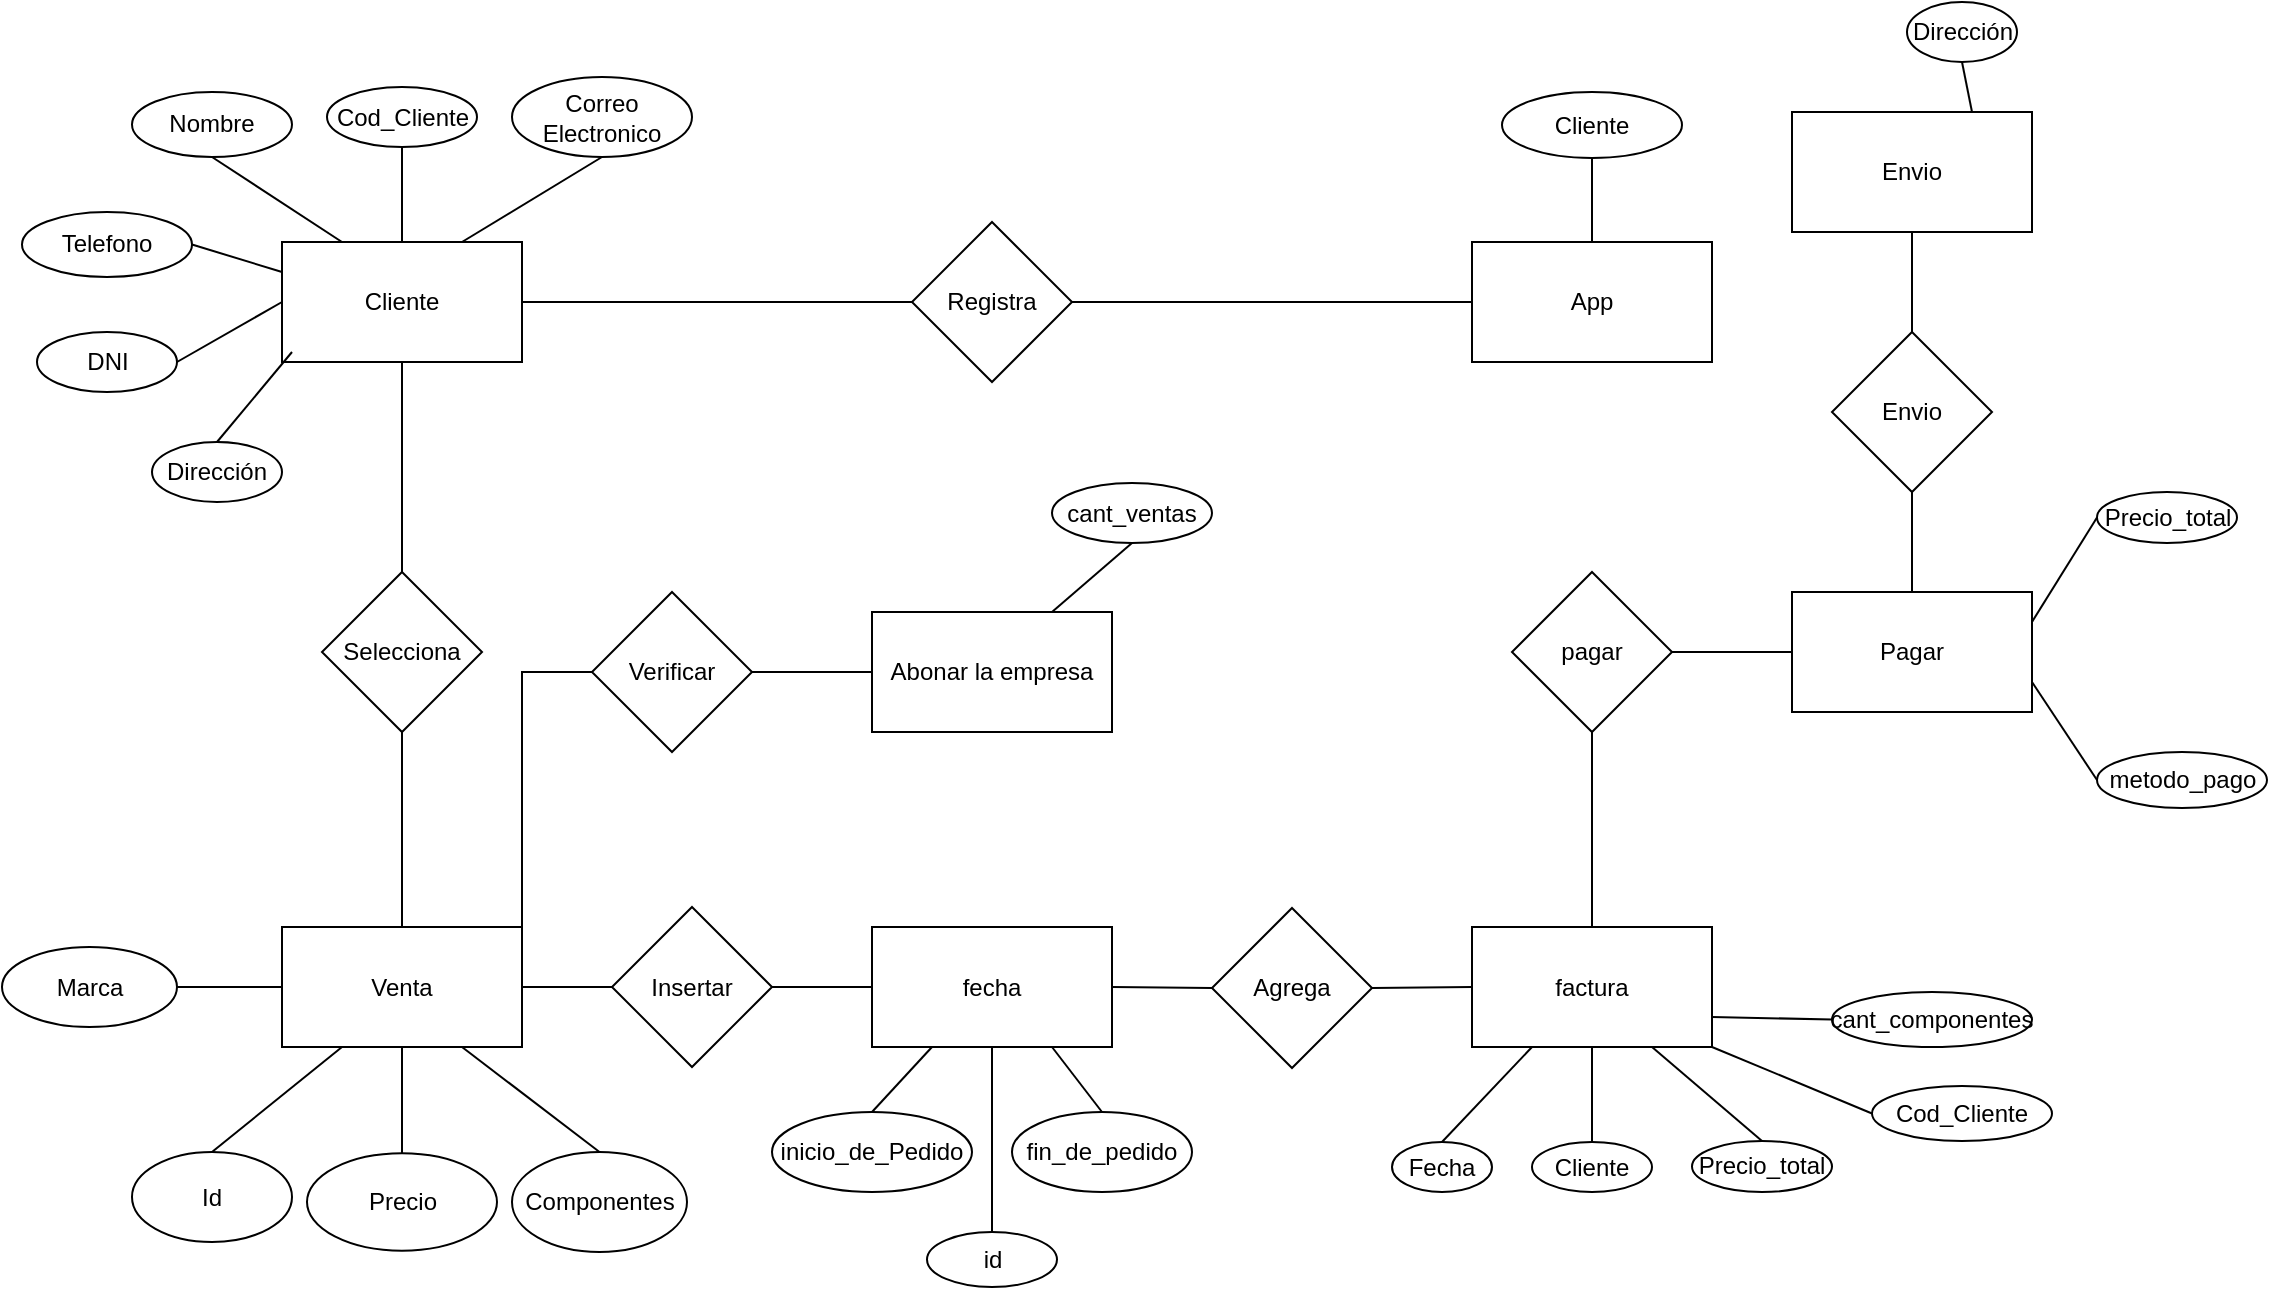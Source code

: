 <mxfile version="20.5.3" type="device"><diagram id="40Laphq1Q8v4M2s2_-Q_" name="Página-1"><mxGraphModel dx="1422" dy="794" grid="1" gridSize="10" guides="1" tooltips="1" connect="1" arrows="1" fold="1" page="1" pageScale="1" pageWidth="827" pageHeight="1169" math="0" shadow="0"><root><mxCell id="0"/><mxCell id="1" parent="0"/><mxCell id="z_alnuiq1SLQWepQiRAl-1" value="Cliente" style="rounded=0;whiteSpace=wrap;html=1;" parent="1" vertex="1"><mxGeometry x="400" y="383" width="120" height="60" as="geometry"/></mxCell><mxCell id="z_alnuiq1SLQWepQiRAl-3" value="Registra" style="rhombus;whiteSpace=wrap;html=1;" parent="1" vertex="1"><mxGeometry x="715" y="373" width="80" height="80" as="geometry"/></mxCell><mxCell id="z_alnuiq1SLQWepQiRAl-4" value="Venta" style="rounded=0;whiteSpace=wrap;html=1;" parent="1" vertex="1"><mxGeometry x="400" y="725.5" width="120" height="60" as="geometry"/></mxCell><mxCell id="z_alnuiq1SLQWepQiRAl-5" value="factura" style="rounded=0;whiteSpace=wrap;html=1;" parent="1" vertex="1"><mxGeometry x="995" y="725.5" width="120" height="60" as="geometry"/></mxCell><mxCell id="z_alnuiq1SLQWepQiRAl-6" value="Abonar la empresa" style="rounded=0;whiteSpace=wrap;html=1;" parent="1" vertex="1"><mxGeometry x="695" y="568" width="120" height="60" as="geometry"/></mxCell><mxCell id="z_alnuiq1SLQWepQiRAl-7" value="Pagar" style="rounded=0;whiteSpace=wrap;html=1;" parent="1" vertex="1"><mxGeometry x="1155" y="558" width="120" height="60" as="geometry"/></mxCell><mxCell id="z_alnuiq1SLQWepQiRAl-8" value="fecha" style="rounded=0;whiteSpace=wrap;html=1;" parent="1" vertex="1"><mxGeometry x="695" y="725.5" width="120" height="60" as="geometry"/></mxCell><mxCell id="z_alnuiq1SLQWepQiRAl-9" value="Nombre" style="ellipse;whiteSpace=wrap;html=1;" parent="1" vertex="1"><mxGeometry x="325" y="308" width="80" height="32.5" as="geometry"/></mxCell><mxCell id="z_alnuiq1SLQWepQiRAl-11" value="DNI" style="ellipse;whiteSpace=wrap;html=1;" parent="1" vertex="1"><mxGeometry x="277.5" y="428" width="70" height="30" as="geometry"/></mxCell><mxCell id="z_alnuiq1SLQWepQiRAl-12" value="Cod_Cliente" style="ellipse;whiteSpace=wrap;html=1;" parent="1" vertex="1"><mxGeometry x="422.5" y="305.5" width="75" height="30" as="geometry"/></mxCell><mxCell id="z_alnuiq1SLQWepQiRAl-13" value="Telefono" style="ellipse;whiteSpace=wrap;html=1;" parent="1" vertex="1"><mxGeometry x="270" y="368" width="85" height="32.5" as="geometry"/></mxCell><mxCell id="z_alnuiq1SLQWepQiRAl-14" value="Correo Electronico" style="ellipse;whiteSpace=wrap;html=1;" parent="1" vertex="1"><mxGeometry x="515" y="300.5" width="90" height="40" as="geometry"/></mxCell><mxCell id="z_alnuiq1SLQWepQiRAl-15" value="inicio_de_Pedido" style="ellipse;whiteSpace=wrap;html=1;" parent="1" vertex="1"><mxGeometry x="645" y="818" width="100" height="40" as="geometry"/></mxCell><mxCell id="z_alnuiq1SLQWepQiRAl-16" value="fin_de_pedido" style="ellipse;whiteSpace=wrap;html=1;" parent="1" vertex="1"><mxGeometry x="765" y="818" width="90" height="40" as="geometry"/></mxCell><mxCell id="z_alnuiq1SLQWepQiRAl-17" value="id" style="ellipse;whiteSpace=wrap;html=1;" parent="1" vertex="1"><mxGeometry x="722.5" y="878" width="65" height="27.5" as="geometry"/></mxCell><mxCell id="z_alnuiq1SLQWepQiRAl-18" value="cant_componentes" style="ellipse;whiteSpace=wrap;html=1;" parent="1" vertex="1"><mxGeometry x="1175" y="758" width="100" height="27.5" as="geometry"/></mxCell><mxCell id="z_alnuiq1SLQWepQiRAl-19" value="metodo_pago" style="ellipse;whiteSpace=wrap;html=1;" parent="1" vertex="1"><mxGeometry x="1307.5" y="638" width="85" height="28" as="geometry"/></mxCell><mxCell id="z_alnuiq1SLQWepQiRAl-20" value="Precio" style="ellipse;whiteSpace=wrap;html=1;" parent="1" vertex="1"><mxGeometry x="412.5" y="838.62" width="95" height="48.75" as="geometry"/></mxCell><mxCell id="z_alnuiq1SLQWepQiRAl-21" value="Componentes" style="ellipse;whiteSpace=wrap;html=1;" parent="1" vertex="1"><mxGeometry x="515" y="838" width="87.5" height="50" as="geometry"/></mxCell><mxCell id="z_alnuiq1SLQWepQiRAl-22" value="Marca" style="ellipse;whiteSpace=wrap;html=1;" parent="1" vertex="1"><mxGeometry x="260" y="735.5" width="87.5" height="40" as="geometry"/></mxCell><mxCell id="z_alnuiq1SLQWepQiRAl-23" value="Id" style="ellipse;whiteSpace=wrap;html=1;" parent="1" vertex="1"><mxGeometry x="325" y="838" width="80" height="45" as="geometry"/></mxCell><mxCell id="z_alnuiq1SLQWepQiRAl-25" value="Cod_Cliente" style="ellipse;whiteSpace=wrap;html=1;" parent="1" vertex="1"><mxGeometry x="1195" y="805" width="90" height="27.5" as="geometry"/></mxCell><mxCell id="z_alnuiq1SLQWepQiRAl-26" value="Cliente" style="ellipse;whiteSpace=wrap;html=1;" parent="1" vertex="1"><mxGeometry x="1025" y="833" width="60" height="25" as="geometry"/></mxCell><mxCell id="z_alnuiq1SLQWepQiRAl-28" value="Fecha" style="ellipse;whiteSpace=wrap;html=1;" parent="1" vertex="1"><mxGeometry x="955" y="833" width="50" height="25" as="geometry"/></mxCell><mxCell id="z_alnuiq1SLQWepQiRAl-29" value="cant_ventas" style="ellipse;whiteSpace=wrap;html=1;" parent="1" vertex="1"><mxGeometry x="785" y="503.5" width="80" height="30" as="geometry"/></mxCell><mxCell id="93gujl-Mg-e1fMnzAdJY-2" value="" style="endArrow=none;html=1;rounded=0;entryX=0.5;entryY=1;entryDx=0;entryDy=0;exitX=0.25;exitY=0;exitDx=0;exitDy=0;" edge="1" parent="1" source="z_alnuiq1SLQWepQiRAl-1" target="z_alnuiq1SLQWepQiRAl-9"><mxGeometry width="50" height="50" relative="1" as="geometry"><mxPoint x="535" y="378" as="sourcePoint"/><mxPoint x="585" y="328" as="targetPoint"/></mxGeometry></mxCell><mxCell id="93gujl-Mg-e1fMnzAdJY-4" value="" style="endArrow=none;html=1;rounded=0;exitX=0.5;exitY=0;exitDx=0;exitDy=0;entryX=0.5;entryY=1;entryDx=0;entryDy=0;" edge="1" parent="1" source="z_alnuiq1SLQWepQiRAl-1" target="z_alnuiq1SLQWepQiRAl-12"><mxGeometry width="50" height="50" relative="1" as="geometry"><mxPoint x="575" y="398" as="sourcePoint"/><mxPoint x="625" y="348" as="targetPoint"/></mxGeometry></mxCell><mxCell id="93gujl-Mg-e1fMnzAdJY-5" value="" style="endArrow=none;html=1;rounded=0;exitX=0.75;exitY=0;exitDx=0;exitDy=0;entryX=0.5;entryY=1;entryDx=0;entryDy=0;" edge="1" parent="1" source="z_alnuiq1SLQWepQiRAl-1" target="z_alnuiq1SLQWepQiRAl-14"><mxGeometry width="50" height="50" relative="1" as="geometry"><mxPoint x="585" y="398" as="sourcePoint"/><mxPoint x="635" y="348" as="targetPoint"/></mxGeometry></mxCell><mxCell id="93gujl-Mg-e1fMnzAdJY-6" value="" style="endArrow=none;html=1;rounded=0;entryX=1;entryY=0.5;entryDx=0;entryDy=0;exitX=0;exitY=0.25;exitDx=0;exitDy=0;" edge="1" parent="1" source="z_alnuiq1SLQWepQiRAl-1" target="z_alnuiq1SLQWepQiRAl-13"><mxGeometry width="50" height="50" relative="1" as="geometry"><mxPoint x="275" y="498" as="sourcePoint"/><mxPoint x="325" y="448" as="targetPoint"/></mxGeometry></mxCell><mxCell id="93gujl-Mg-e1fMnzAdJY-7" value="" style="endArrow=none;html=1;rounded=0;entryX=0;entryY=0.5;entryDx=0;entryDy=0;exitX=1;exitY=0.5;exitDx=0;exitDy=0;" edge="1" parent="1" source="z_alnuiq1SLQWepQiRAl-11" target="z_alnuiq1SLQWepQiRAl-1"><mxGeometry width="50" height="50" relative="1" as="geometry"><mxPoint x="165" y="538" as="sourcePoint"/><mxPoint x="215" y="488" as="targetPoint"/></mxGeometry></mxCell><mxCell id="93gujl-Mg-e1fMnzAdJY-8" value="" style="endArrow=none;html=1;rounded=0;entryX=1;entryY=0.5;entryDx=0;entryDy=0;exitX=0;exitY=0.5;exitDx=0;exitDy=0;" edge="1" parent="1" source="z_alnuiq1SLQWepQiRAl-3" target="z_alnuiq1SLQWepQiRAl-1"><mxGeometry width="50" height="50" relative="1" as="geometry"><mxPoint x="585" y="468" as="sourcePoint"/><mxPoint x="635" y="418" as="targetPoint"/></mxGeometry></mxCell><mxCell id="93gujl-Mg-e1fMnzAdJY-10" value="App" style="rounded=0;whiteSpace=wrap;html=1;" vertex="1" parent="1"><mxGeometry x="995" y="383" width="120" height="60" as="geometry"/></mxCell><mxCell id="93gujl-Mg-e1fMnzAdJY-11" value="Cliente" style="ellipse;whiteSpace=wrap;html=1;" vertex="1" parent="1"><mxGeometry x="1010" y="308" width="90" height="33" as="geometry"/></mxCell><mxCell id="93gujl-Mg-e1fMnzAdJY-12" value="" style="endArrow=none;html=1;rounded=0;exitX=0.5;exitY=0;exitDx=0;exitDy=0;entryX=0.5;entryY=1;entryDx=0;entryDy=0;" edge="1" parent="1" source="93gujl-Mg-e1fMnzAdJY-10" target="93gujl-Mg-e1fMnzAdJY-11"><mxGeometry width="50" height="50" relative="1" as="geometry"><mxPoint x="955" y="348" as="sourcePoint"/><mxPoint x="1005" y="298" as="targetPoint"/></mxGeometry></mxCell><mxCell id="93gujl-Mg-e1fMnzAdJY-13" value="" style="endArrow=none;html=1;rounded=0;entryX=0;entryY=0.5;entryDx=0;entryDy=0;exitX=1;exitY=0.5;exitDx=0;exitDy=0;" edge="1" parent="1" source="z_alnuiq1SLQWepQiRAl-3" target="93gujl-Mg-e1fMnzAdJY-10"><mxGeometry width="50" height="50" relative="1" as="geometry"><mxPoint x="885" y="488" as="sourcePoint"/><mxPoint x="935" y="438" as="targetPoint"/></mxGeometry></mxCell><mxCell id="93gujl-Mg-e1fMnzAdJY-15" value="Selecciona" style="rhombus;whiteSpace=wrap;html=1;" vertex="1" parent="1"><mxGeometry x="420" y="548" width="80" height="80" as="geometry"/></mxCell><mxCell id="93gujl-Mg-e1fMnzAdJY-16" value="" style="endArrow=none;html=1;rounded=0;entryX=0.5;entryY=1;entryDx=0;entryDy=0;exitX=0.5;exitY=0;exitDx=0;exitDy=0;" edge="1" parent="1" source="z_alnuiq1SLQWepQiRAl-4" target="93gujl-Mg-e1fMnzAdJY-15"><mxGeometry width="50" height="50" relative="1" as="geometry"><mxPoint x="415" y="728" as="sourcePoint"/><mxPoint x="465" y="678" as="targetPoint"/></mxGeometry></mxCell><mxCell id="93gujl-Mg-e1fMnzAdJY-17" value="" style="endArrow=none;html=1;rounded=0;entryX=0.5;entryY=1;entryDx=0;entryDy=0;exitX=0.5;exitY=0;exitDx=0;exitDy=0;" edge="1" parent="1" source="93gujl-Mg-e1fMnzAdJY-15" target="z_alnuiq1SLQWepQiRAl-1"><mxGeometry width="50" height="50" relative="1" as="geometry"><mxPoint x="335" y="548" as="sourcePoint"/><mxPoint x="385" y="498" as="targetPoint"/></mxGeometry></mxCell><mxCell id="93gujl-Mg-e1fMnzAdJY-18" value="" style="endArrow=none;html=1;rounded=0;entryX=0.75;entryY=1;entryDx=0;entryDy=0;exitX=0.5;exitY=0;exitDx=0;exitDy=0;" edge="1" parent="1" source="z_alnuiq1SLQWepQiRAl-21" target="z_alnuiq1SLQWepQiRAl-4"><mxGeometry width="50" height="50" relative="1" as="geometry"><mxPoint x="555" y="808" as="sourcePoint"/><mxPoint x="605" y="758" as="targetPoint"/></mxGeometry></mxCell><mxCell id="93gujl-Mg-e1fMnzAdJY-19" value="" style="endArrow=none;html=1;rounded=0;entryX=0.5;entryY=1;entryDx=0;entryDy=0;exitX=0.5;exitY=0;exitDx=0;exitDy=0;" edge="1" parent="1" source="z_alnuiq1SLQWepQiRAl-20" target="z_alnuiq1SLQWepQiRAl-4"><mxGeometry width="50" height="50" relative="1" as="geometry"><mxPoint x="395" y="858" as="sourcePoint"/><mxPoint x="445" y="808" as="targetPoint"/></mxGeometry></mxCell><mxCell id="93gujl-Mg-e1fMnzAdJY-20" value="" style="endArrow=none;html=1;rounded=0;exitX=0.5;exitY=0;exitDx=0;exitDy=0;entryX=0.25;entryY=1;entryDx=0;entryDy=0;" edge="1" parent="1" source="z_alnuiq1SLQWepQiRAl-23" target="z_alnuiq1SLQWepQiRAl-4"><mxGeometry width="50" height="50" relative="1" as="geometry"><mxPoint x="345" y="818" as="sourcePoint"/><mxPoint x="395" y="768" as="targetPoint"/></mxGeometry></mxCell><mxCell id="93gujl-Mg-e1fMnzAdJY-21" value="" style="endArrow=none;html=1;rounded=0;entryX=0;entryY=0.5;entryDx=0;entryDy=0;exitX=1;exitY=0.5;exitDx=0;exitDy=0;" edge="1" parent="1" source="z_alnuiq1SLQWepQiRAl-22" target="z_alnuiq1SLQWepQiRAl-4"><mxGeometry width="50" height="50" relative="1" as="geometry"><mxPoint x="355" y="798" as="sourcePoint"/><mxPoint x="405" y="748" as="targetPoint"/></mxGeometry></mxCell><mxCell id="93gujl-Mg-e1fMnzAdJY-22" value="Insertar" style="rhombus;whiteSpace=wrap;html=1;" vertex="1" parent="1"><mxGeometry x="565" y="715.5" width="80" height="80" as="geometry"/></mxCell><mxCell id="93gujl-Mg-e1fMnzAdJY-23" value="" style="endArrow=none;html=1;rounded=0;exitX=1;exitY=0.5;exitDx=0;exitDy=0;entryX=0;entryY=0.5;entryDx=0;entryDy=0;" edge="1" parent="1" source="z_alnuiq1SLQWepQiRAl-4" target="93gujl-Mg-e1fMnzAdJY-22"><mxGeometry width="50" height="50" relative="1" as="geometry"><mxPoint x="525" y="678" as="sourcePoint"/><mxPoint x="575" y="628" as="targetPoint"/></mxGeometry></mxCell><mxCell id="93gujl-Mg-e1fMnzAdJY-24" value="" style="endArrow=none;html=1;rounded=0;exitX=1;exitY=0.5;exitDx=0;exitDy=0;entryX=0;entryY=0.5;entryDx=0;entryDy=0;" edge="1" parent="1" source="93gujl-Mg-e1fMnzAdJY-22" target="z_alnuiq1SLQWepQiRAl-8"><mxGeometry width="50" height="50" relative="1" as="geometry"><mxPoint x="645" y="678" as="sourcePoint"/><mxPoint x="695" y="628" as="targetPoint"/></mxGeometry></mxCell><mxCell id="93gujl-Mg-e1fMnzAdJY-25" value="" style="endArrow=none;html=1;rounded=0;exitX=0.5;exitY=0;exitDx=0;exitDy=0;entryX=0.25;entryY=1;entryDx=0;entryDy=0;" edge="1" parent="1" source="z_alnuiq1SLQWepQiRAl-15" target="z_alnuiq1SLQWepQiRAl-8"><mxGeometry width="50" height="50" relative="1" as="geometry"><mxPoint x="795" y="888" as="sourcePoint"/><mxPoint x="845" y="838" as="targetPoint"/></mxGeometry></mxCell><mxCell id="93gujl-Mg-e1fMnzAdJY-26" value="" style="endArrow=none;html=1;rounded=0;entryX=0.5;entryY=1;entryDx=0;entryDy=0;exitX=0.5;exitY=0;exitDx=0;exitDy=0;" edge="1" parent="1" source="z_alnuiq1SLQWepQiRAl-17" target="z_alnuiq1SLQWepQiRAl-8"><mxGeometry width="50" height="50" relative="1" as="geometry"><mxPoint x="775" y="848" as="sourcePoint"/><mxPoint x="825" y="798" as="targetPoint"/></mxGeometry></mxCell><mxCell id="93gujl-Mg-e1fMnzAdJY-27" value="" style="endArrow=none;html=1;rounded=0;entryX=0.75;entryY=1;entryDx=0;entryDy=0;exitX=0.5;exitY=0;exitDx=0;exitDy=0;" edge="1" parent="1" source="z_alnuiq1SLQWepQiRAl-16" target="z_alnuiq1SLQWepQiRAl-8"><mxGeometry width="50" height="50" relative="1" as="geometry"><mxPoint x="825" y="998" as="sourcePoint"/><mxPoint x="875" y="948" as="targetPoint"/></mxGeometry></mxCell><mxCell id="93gujl-Mg-e1fMnzAdJY-28" value="Agrega" style="rhombus;whiteSpace=wrap;html=1;" vertex="1" parent="1"><mxGeometry x="865" y="716" width="80" height="80" as="geometry"/></mxCell><mxCell id="93gujl-Mg-e1fMnzAdJY-29" value="" style="endArrow=none;html=1;rounded=0;exitX=1;exitY=0.5;exitDx=0;exitDy=0;entryX=0;entryY=0.5;entryDx=0;entryDy=0;" edge="1" parent="1" source="z_alnuiq1SLQWepQiRAl-8" target="93gujl-Mg-e1fMnzAdJY-28"><mxGeometry width="50" height="50" relative="1" as="geometry"><mxPoint x="805" y="728" as="sourcePoint"/><mxPoint x="855" y="678" as="targetPoint"/></mxGeometry></mxCell><mxCell id="93gujl-Mg-e1fMnzAdJY-30" value="" style="endArrow=none;html=1;rounded=0;exitX=1;exitY=0.5;exitDx=0;exitDy=0;entryX=0;entryY=0.5;entryDx=0;entryDy=0;" edge="1" parent="1" source="93gujl-Mg-e1fMnzAdJY-28" target="z_alnuiq1SLQWepQiRAl-5"><mxGeometry width="50" height="50" relative="1" as="geometry"><mxPoint x="925" y="708" as="sourcePoint"/><mxPoint x="975" y="658" as="targetPoint"/></mxGeometry></mxCell><mxCell id="93gujl-Mg-e1fMnzAdJY-31" value="" style="endArrow=none;html=1;rounded=0;entryX=0.25;entryY=1;entryDx=0;entryDy=0;exitX=0.5;exitY=0;exitDx=0;exitDy=0;" edge="1" parent="1" source="z_alnuiq1SLQWepQiRAl-28" target="z_alnuiq1SLQWepQiRAl-5"><mxGeometry width="50" height="50" relative="1" as="geometry"><mxPoint x="1075" y="908" as="sourcePoint"/><mxPoint x="1125" y="858" as="targetPoint"/></mxGeometry></mxCell><mxCell id="93gujl-Mg-e1fMnzAdJY-32" value="" style="endArrow=none;html=1;rounded=0;entryX=0.5;entryY=1;entryDx=0;entryDy=0;exitX=0.5;exitY=0;exitDx=0;exitDy=0;" edge="1" parent="1" source="z_alnuiq1SLQWepQiRAl-26" target="z_alnuiq1SLQWepQiRAl-5"><mxGeometry width="50" height="50" relative="1" as="geometry"><mxPoint x="895" y="938" as="sourcePoint"/><mxPoint x="945" y="888" as="targetPoint"/></mxGeometry></mxCell><mxCell id="93gujl-Mg-e1fMnzAdJY-33" value="Precio_total" style="ellipse;whiteSpace=wrap;html=1;" vertex="1" parent="1"><mxGeometry x="1105" y="832.5" width="70" height="25.5" as="geometry"/></mxCell><mxCell id="93gujl-Mg-e1fMnzAdJY-34" value="" style="endArrow=none;html=1;rounded=0;entryX=0.75;entryY=1;entryDx=0;entryDy=0;exitX=0.5;exitY=0;exitDx=0;exitDy=0;" edge="1" parent="1" source="93gujl-Mg-e1fMnzAdJY-33" target="z_alnuiq1SLQWepQiRAl-5"><mxGeometry width="50" height="50" relative="1" as="geometry"><mxPoint x="1175" y="818" as="sourcePoint"/><mxPoint x="1225" y="768" as="targetPoint"/></mxGeometry></mxCell><mxCell id="93gujl-Mg-e1fMnzAdJY-36" value="Precio_total" style="ellipse;whiteSpace=wrap;html=1;" vertex="1" parent="1"><mxGeometry x="1307.5" y="508" width="70" height="25.5" as="geometry"/></mxCell><mxCell id="93gujl-Mg-e1fMnzAdJY-41" value="pagar" style="rhombus;whiteSpace=wrap;html=1;" vertex="1" parent="1"><mxGeometry x="1015" y="548" width="80" height="80" as="geometry"/></mxCell><mxCell id="93gujl-Mg-e1fMnzAdJY-42" value="" style="endArrow=none;html=1;rounded=0;entryX=0.5;entryY=1;entryDx=0;entryDy=0;exitX=0.5;exitY=0;exitDx=0;exitDy=0;" edge="1" parent="1" source="z_alnuiq1SLQWepQiRAl-5" target="93gujl-Mg-e1fMnzAdJY-41"><mxGeometry width="50" height="50" relative="1" as="geometry"><mxPoint x="995" y="708" as="sourcePoint"/><mxPoint x="1045" y="658" as="targetPoint"/></mxGeometry></mxCell><mxCell id="93gujl-Mg-e1fMnzAdJY-43" value="" style="endArrow=none;html=1;rounded=0;entryX=0;entryY=0.5;entryDx=0;entryDy=0;exitX=1;exitY=0.5;exitDx=0;exitDy=0;" edge="1" parent="1" source="93gujl-Mg-e1fMnzAdJY-41" target="z_alnuiq1SLQWepQiRAl-7"><mxGeometry width="50" height="50" relative="1" as="geometry"><mxPoint x="1085" y="698" as="sourcePoint"/><mxPoint x="1135" y="648" as="targetPoint"/></mxGeometry></mxCell><mxCell id="93gujl-Mg-e1fMnzAdJY-45" value="" style="endArrow=none;html=1;rounded=0;exitX=1;exitY=0.75;exitDx=0;exitDy=0;entryX=0;entryY=0.5;entryDx=0;entryDy=0;" edge="1" parent="1" source="z_alnuiq1SLQWepQiRAl-5" target="z_alnuiq1SLQWepQiRAl-18"><mxGeometry width="50" height="50" relative="1" as="geometry"><mxPoint x="1145" y="738" as="sourcePoint"/><mxPoint x="1195" y="688" as="targetPoint"/></mxGeometry></mxCell><mxCell id="93gujl-Mg-e1fMnzAdJY-46" value="" style="endArrow=none;html=1;rounded=0;entryX=1;entryY=1;entryDx=0;entryDy=0;exitX=0;exitY=0.5;exitDx=0;exitDy=0;" edge="1" parent="1" source="z_alnuiq1SLQWepQiRAl-25" target="z_alnuiq1SLQWepQiRAl-5"><mxGeometry width="50" height="50" relative="1" as="geometry"><mxPoint x="1155" y="978" as="sourcePoint"/><mxPoint x="1205" y="928" as="targetPoint"/></mxGeometry></mxCell><mxCell id="93gujl-Mg-e1fMnzAdJY-48" value="" style="endArrow=none;html=1;rounded=0;entryX=1;entryY=0.75;entryDx=0;entryDy=0;exitX=0;exitY=0.5;exitDx=0;exitDy=0;" edge="1" parent="1" source="z_alnuiq1SLQWepQiRAl-19" target="z_alnuiq1SLQWepQiRAl-7"><mxGeometry width="50" height="50" relative="1" as="geometry"><mxPoint x="1285" y="748" as="sourcePoint"/><mxPoint x="1335" y="698" as="targetPoint"/></mxGeometry></mxCell><mxCell id="93gujl-Mg-e1fMnzAdJY-49" value="" style="endArrow=none;html=1;rounded=0;exitX=1;exitY=0.25;exitDx=0;exitDy=0;entryX=0;entryY=0.5;entryDx=0;entryDy=0;" edge="1" parent="1" source="z_alnuiq1SLQWepQiRAl-7" target="93gujl-Mg-e1fMnzAdJY-36"><mxGeometry width="50" height="50" relative="1" as="geometry"><mxPoint x="1335" y="598" as="sourcePoint"/><mxPoint x="1385" y="548" as="targetPoint"/></mxGeometry></mxCell><mxCell id="93gujl-Mg-e1fMnzAdJY-50" value="" style="endArrow=none;html=1;rounded=0;entryX=0.5;entryY=1;entryDx=0;entryDy=0;exitX=0.75;exitY=0;exitDx=0;exitDy=0;" edge="1" parent="1" source="z_alnuiq1SLQWepQiRAl-6" target="z_alnuiq1SLQWepQiRAl-29"><mxGeometry width="50" height="50" relative="1" as="geometry"><mxPoint x="905" y="698" as="sourcePoint"/><mxPoint x="955" y="648" as="targetPoint"/></mxGeometry></mxCell><mxCell id="93gujl-Mg-e1fMnzAdJY-51" value="Verificar" style="rhombus;whiteSpace=wrap;html=1;" vertex="1" parent="1"><mxGeometry x="555" y="558" width="80" height="80" as="geometry"/></mxCell><mxCell id="93gujl-Mg-e1fMnzAdJY-52" value="" style="endArrow=none;html=1;rounded=0;exitX=1;exitY=0;exitDx=0;exitDy=0;entryX=0;entryY=0.5;entryDx=0;entryDy=0;" edge="1" parent="1" source="z_alnuiq1SLQWepQiRAl-4" target="93gujl-Mg-e1fMnzAdJY-51"><mxGeometry width="50" height="50" relative="1" as="geometry"><mxPoint x="515" y="718" as="sourcePoint"/><mxPoint x="565" y="668" as="targetPoint"/><Array as="points"><mxPoint x="520" y="598"/></Array></mxGeometry></mxCell><mxCell id="93gujl-Mg-e1fMnzAdJY-53" value="" style="endArrow=none;html=1;rounded=0;entryX=1;entryY=0.5;entryDx=0;entryDy=0;exitX=0;exitY=0.5;exitDx=0;exitDy=0;" edge="1" parent="1" source="z_alnuiq1SLQWepQiRAl-6" target="93gujl-Mg-e1fMnzAdJY-51"><mxGeometry width="50" height="50" relative="1" as="geometry"><mxPoint x="605" y="708" as="sourcePoint"/><mxPoint x="655" y="658" as="targetPoint"/></mxGeometry></mxCell><mxCell id="93gujl-Mg-e1fMnzAdJY-54" value="Dirección" style="ellipse;whiteSpace=wrap;html=1;" vertex="1" parent="1"><mxGeometry x="335" y="483" width="65" height="30" as="geometry"/></mxCell><mxCell id="93gujl-Mg-e1fMnzAdJY-55" value="" style="endArrow=none;html=1;rounded=0;exitX=0.5;exitY=0;exitDx=0;exitDy=0;" edge="1" parent="1" source="93gujl-Mg-e1fMnzAdJY-54"><mxGeometry width="50" height="50" relative="1" as="geometry"><mxPoint x="265" y="568" as="sourcePoint"/><mxPoint x="405" y="438" as="targetPoint"/></mxGeometry></mxCell><mxCell id="93gujl-Mg-e1fMnzAdJY-56" value="Envio" style="rounded=0;whiteSpace=wrap;html=1;" vertex="1" parent="1"><mxGeometry x="1155" y="318" width="120" height="60" as="geometry"/></mxCell><mxCell id="93gujl-Mg-e1fMnzAdJY-57" value="Dirección" style="ellipse;whiteSpace=wrap;html=1;" vertex="1" parent="1"><mxGeometry x="1212.5" y="263" width="55" height="30" as="geometry"/></mxCell><mxCell id="93gujl-Mg-e1fMnzAdJY-58" value="" style="endArrow=none;html=1;rounded=0;entryX=0.5;entryY=1;entryDx=0;entryDy=0;exitX=0.75;exitY=0;exitDx=0;exitDy=0;" edge="1" parent="1" source="93gujl-Mg-e1fMnzAdJY-56" target="93gujl-Mg-e1fMnzAdJY-57"><mxGeometry width="50" height="50" relative="1" as="geometry"><mxPoint x="1335" y="403" as="sourcePoint"/><mxPoint x="1385" y="353" as="targetPoint"/></mxGeometry></mxCell><mxCell id="93gujl-Mg-e1fMnzAdJY-59" value="Envio" style="rhombus;whiteSpace=wrap;html=1;" vertex="1" parent="1"><mxGeometry x="1175" y="428" width="80" height="80" as="geometry"/></mxCell><mxCell id="93gujl-Mg-e1fMnzAdJY-60" value="" style="endArrow=none;html=1;rounded=0;entryX=0.5;entryY=1;entryDx=0;entryDy=0;exitX=0.5;exitY=0;exitDx=0;exitDy=0;" edge="1" parent="1" source="z_alnuiq1SLQWepQiRAl-7" target="93gujl-Mg-e1fMnzAdJY-59"><mxGeometry width="50" height="50" relative="1" as="geometry"><mxPoint x="1095" y="548" as="sourcePoint"/><mxPoint x="1145" y="498" as="targetPoint"/></mxGeometry></mxCell><mxCell id="93gujl-Mg-e1fMnzAdJY-61" value="" style="endArrow=none;html=1;rounded=0;entryX=0.5;entryY=1;entryDx=0;entryDy=0;exitX=0.5;exitY=0;exitDx=0;exitDy=0;" edge="1" parent="1" source="93gujl-Mg-e1fMnzAdJY-59" target="93gujl-Mg-e1fMnzAdJY-56"><mxGeometry width="50" height="50" relative="1" as="geometry"><mxPoint x="1055" y="488" as="sourcePoint"/><mxPoint x="1105" y="438" as="targetPoint"/></mxGeometry></mxCell></root></mxGraphModel></diagram></mxfile>